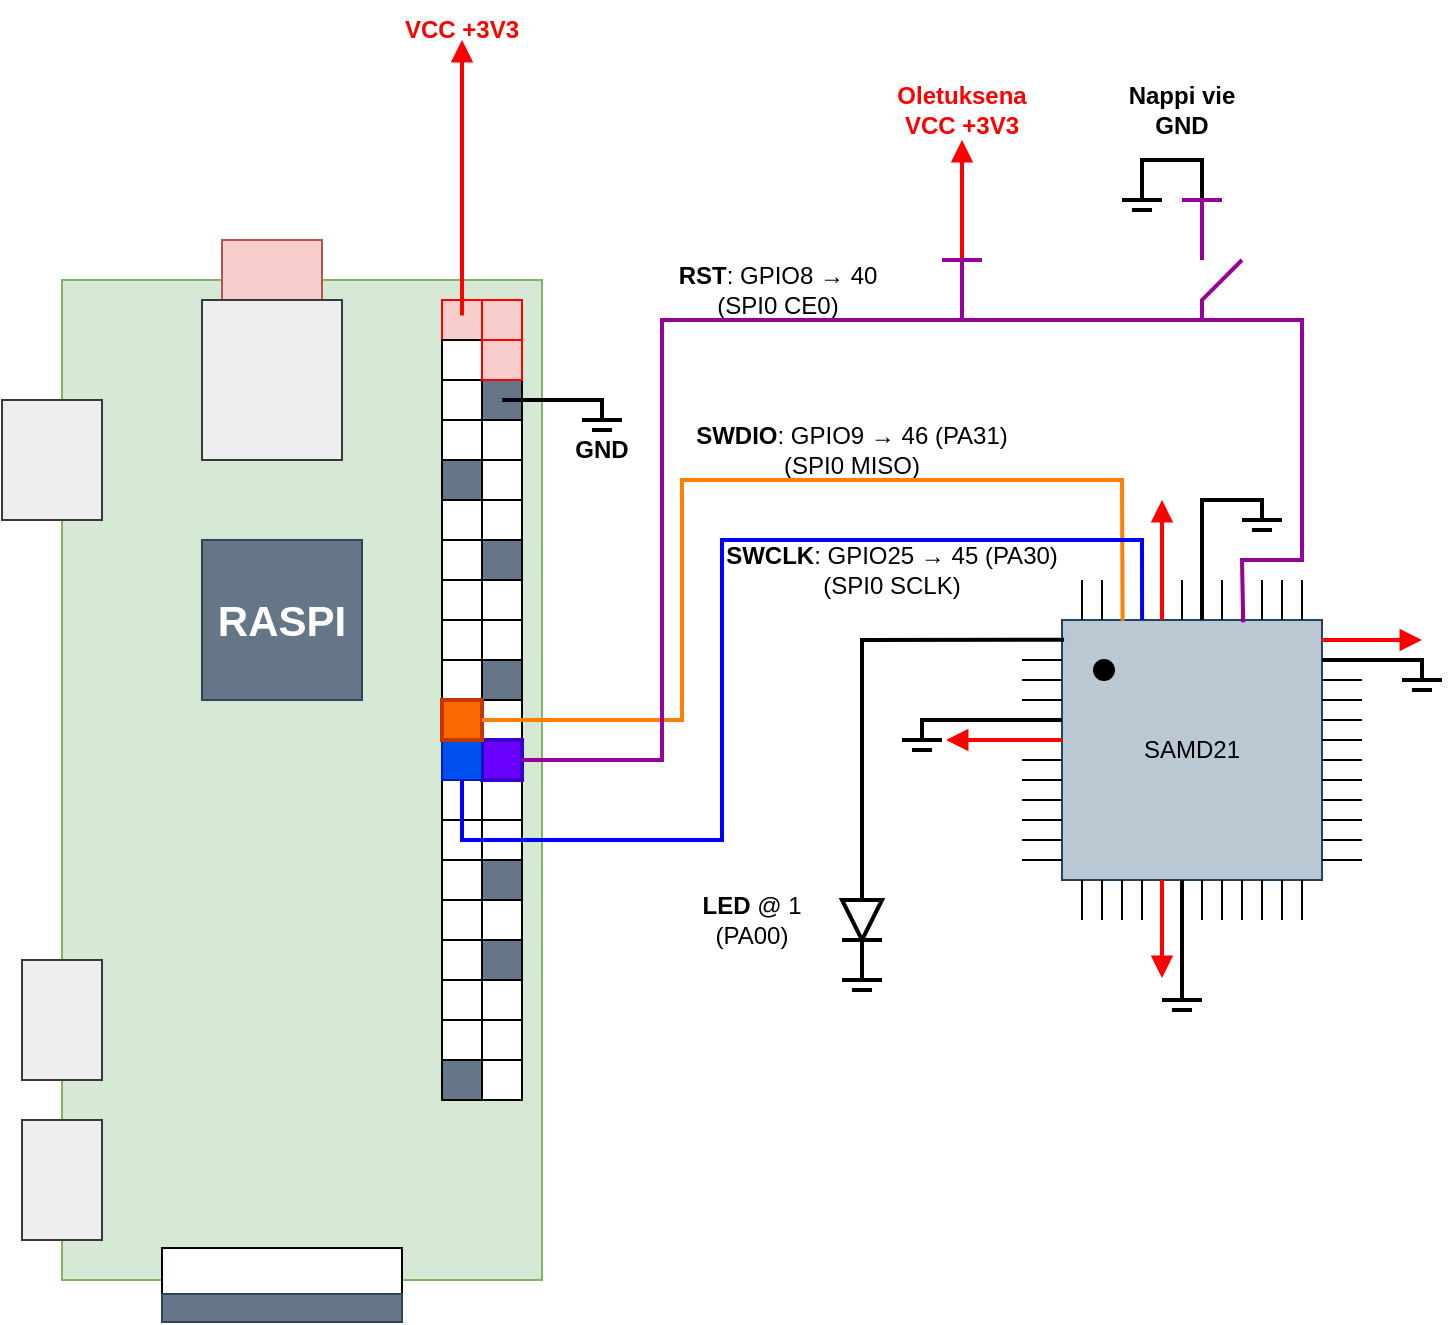 <mxfile version="21.8.0" type="device">
  <diagram name="Sivu-1" id="TcnBGbWNYMxR0NJbdDOh">
    <mxGraphModel dx="1430" dy="767" grid="1" gridSize="10" guides="1" tooltips="1" connect="1" arrows="1" fold="1" page="1" pageScale="1" pageWidth="827" pageHeight="1169" math="0" shadow="0">
      <root>
        <mxCell id="0" />
        <mxCell id="1" parent="0" />
        <mxCell id="fr3tZVCzsqGeOzrXejrY-5" value="" style="endArrow=none;html=1;rounded=0;strokeWidth=2;" parent="1" edge="1">
          <mxGeometry width="50" height="50" relative="1" as="geometry">
            <mxPoint x="630" y="150" as="sourcePoint" />
            <mxPoint x="660" y="150" as="targetPoint" />
            <Array as="points">
              <mxPoint x="630" y="130" />
              <mxPoint x="660" y="130" />
            </Array>
          </mxGeometry>
        </mxCell>
        <mxCell id="Yb7hkfb2FvTGq4S6wsNo-282" value="" style="group" parent="1" vertex="1" connectable="0">
          <mxGeometry x="60" y="170" width="270" height="541" as="geometry" />
        </mxCell>
        <mxCell id="Yb7hkfb2FvTGq4S6wsNo-270" value="" style="rounded=0;whiteSpace=wrap;html=1;fontStyle=1;fillColor=#d5e8d4;strokeColor=#82b366;" parent="Yb7hkfb2FvTGq4S6wsNo-282" vertex="1">
          <mxGeometry x="30" y="20" width="240" height="500" as="geometry" />
        </mxCell>
        <mxCell id="Yb7hkfb2FvTGq4S6wsNo-129" value="" style="whiteSpace=wrap;html=1;aspect=fixed;fillColor=#f8cecc;strokeColor=#FF0000;" parent="Yb7hkfb2FvTGq4S6wsNo-282" vertex="1">
          <mxGeometry x="220" y="30" width="20" height="20" as="geometry" />
        </mxCell>
        <mxCell id="Yb7hkfb2FvTGq4S6wsNo-130" value="" style="whiteSpace=wrap;html=1;aspect=fixed;" parent="Yb7hkfb2FvTGq4S6wsNo-282" vertex="1">
          <mxGeometry x="240" y="30" width="20" height="20" as="geometry" />
        </mxCell>
        <mxCell id="Yb7hkfb2FvTGq4S6wsNo-131" value="" style="whiteSpace=wrap;html=1;aspect=fixed;" parent="Yb7hkfb2FvTGq4S6wsNo-282" vertex="1">
          <mxGeometry x="220" y="50" width="20" height="20" as="geometry" />
        </mxCell>
        <mxCell id="Yb7hkfb2FvTGq4S6wsNo-132" value="" style="whiteSpace=wrap;html=1;aspect=fixed;" parent="Yb7hkfb2FvTGq4S6wsNo-282" vertex="1">
          <mxGeometry x="240" y="50" width="20" height="20" as="geometry" />
        </mxCell>
        <mxCell id="Yb7hkfb2FvTGq4S6wsNo-133" value="" style="whiteSpace=wrap;html=1;aspect=fixed;" parent="Yb7hkfb2FvTGq4S6wsNo-282" vertex="1">
          <mxGeometry x="220" y="70" width="20" height="20" as="geometry" />
        </mxCell>
        <mxCell id="Yb7hkfb2FvTGq4S6wsNo-134" value="" style="whiteSpace=wrap;html=1;aspect=fixed;fillColor=#647687;fontColor=#ffffff;strokeColor=#000000;" parent="Yb7hkfb2FvTGq4S6wsNo-282" vertex="1">
          <mxGeometry x="240" y="70" width="20" height="20" as="geometry" />
        </mxCell>
        <mxCell id="Yb7hkfb2FvTGq4S6wsNo-135" value="" style="whiteSpace=wrap;html=1;aspect=fixed;" parent="Yb7hkfb2FvTGq4S6wsNo-282" vertex="1">
          <mxGeometry x="220" y="90" width="20" height="20" as="geometry" />
        </mxCell>
        <mxCell id="Yb7hkfb2FvTGq4S6wsNo-136" value="" style="whiteSpace=wrap;html=1;aspect=fixed;" parent="Yb7hkfb2FvTGq4S6wsNo-282" vertex="1">
          <mxGeometry x="240" y="90" width="20" height="20" as="geometry" />
        </mxCell>
        <mxCell id="Yb7hkfb2FvTGq4S6wsNo-146" value="" style="whiteSpace=wrap;html=1;aspect=fixed;" parent="Yb7hkfb2FvTGq4S6wsNo-282" vertex="1">
          <mxGeometry x="220" y="110" width="20" height="20" as="geometry" />
        </mxCell>
        <mxCell id="Yb7hkfb2FvTGq4S6wsNo-147" value="" style="whiteSpace=wrap;html=1;aspect=fixed;" parent="Yb7hkfb2FvTGq4S6wsNo-282" vertex="1">
          <mxGeometry x="240" y="110" width="20" height="20" as="geometry" />
        </mxCell>
        <mxCell id="Yb7hkfb2FvTGq4S6wsNo-148" value="" style="whiteSpace=wrap;html=1;aspect=fixed;" parent="Yb7hkfb2FvTGq4S6wsNo-282" vertex="1">
          <mxGeometry x="220" y="130" width="20" height="20" as="geometry" />
        </mxCell>
        <mxCell id="Yb7hkfb2FvTGq4S6wsNo-150" value="" style="whiteSpace=wrap;html=1;aspect=fixed;" parent="Yb7hkfb2FvTGq4S6wsNo-282" vertex="1">
          <mxGeometry x="220" y="150" width="20" height="20" as="geometry" />
        </mxCell>
        <mxCell id="Yb7hkfb2FvTGq4S6wsNo-151" value="" style="whiteSpace=wrap;html=1;aspect=fixed;" parent="Yb7hkfb2FvTGq4S6wsNo-282" vertex="1">
          <mxGeometry x="240" y="150" width="20" height="20" as="geometry" />
        </mxCell>
        <mxCell id="Yb7hkfb2FvTGq4S6wsNo-152" value="" style="whiteSpace=wrap;html=1;aspect=fixed;" parent="Yb7hkfb2FvTGq4S6wsNo-282" vertex="1">
          <mxGeometry x="220" y="170" width="20" height="20" as="geometry" />
        </mxCell>
        <mxCell id="Yb7hkfb2FvTGq4S6wsNo-153" value="" style="whiteSpace=wrap;html=1;aspect=fixed;" parent="Yb7hkfb2FvTGq4S6wsNo-282" vertex="1">
          <mxGeometry x="240" y="170" width="20" height="20" as="geometry" />
        </mxCell>
        <mxCell id="Yb7hkfb2FvTGq4S6wsNo-238" value="" style="whiteSpace=wrap;html=1;aspect=fixed;" parent="Yb7hkfb2FvTGq4S6wsNo-282" vertex="1">
          <mxGeometry x="220" y="190" width="20" height="20" as="geometry" />
        </mxCell>
        <mxCell id="Yb7hkfb2FvTGq4S6wsNo-240" value="" style="whiteSpace=wrap;html=1;aspect=fixed;" parent="Yb7hkfb2FvTGq4S6wsNo-282" vertex="1">
          <mxGeometry x="220" y="210" width="20" height="20" as="geometry" />
        </mxCell>
        <mxCell id="Yb7hkfb2FvTGq4S6wsNo-241" value="" style="whiteSpace=wrap;html=1;aspect=fixed;" parent="Yb7hkfb2FvTGq4S6wsNo-282" vertex="1">
          <mxGeometry x="240" y="210" width="20" height="20" as="geometry" />
        </mxCell>
        <mxCell id="Yb7hkfb2FvTGq4S6wsNo-242" value="" style="whiteSpace=wrap;html=1;aspect=fixed;" parent="Yb7hkfb2FvTGq4S6wsNo-282" vertex="1">
          <mxGeometry x="220" y="230" width="20" height="20" as="geometry" />
        </mxCell>
        <mxCell id="Yb7hkfb2FvTGq4S6wsNo-244" value="" style="whiteSpace=wrap;html=1;aspect=fixed;" parent="Yb7hkfb2FvTGq4S6wsNo-282" vertex="1">
          <mxGeometry x="220" y="250" width="20" height="20" as="geometry" />
        </mxCell>
        <mxCell id="Yb7hkfb2FvTGq4S6wsNo-245" value="" style="whiteSpace=wrap;html=1;aspect=fixed;" parent="Yb7hkfb2FvTGq4S6wsNo-282" vertex="1">
          <mxGeometry x="240" y="250" width="20" height="20" as="geometry" />
        </mxCell>
        <mxCell id="Yb7hkfb2FvTGq4S6wsNo-246" value="" style="whiteSpace=wrap;html=1;aspect=fixed;" parent="Yb7hkfb2FvTGq4S6wsNo-282" vertex="1">
          <mxGeometry x="220" y="270" width="20" height="20" as="geometry" />
        </mxCell>
        <mxCell id="Yb7hkfb2FvTGq4S6wsNo-247" value="" style="whiteSpace=wrap;html=1;aspect=fixed;" parent="Yb7hkfb2FvTGq4S6wsNo-282" vertex="1">
          <mxGeometry x="240" y="270" width="20" height="20" as="geometry" />
        </mxCell>
        <mxCell id="Yb7hkfb2FvTGq4S6wsNo-248" value="" style="whiteSpace=wrap;html=1;aspect=fixed;" parent="Yb7hkfb2FvTGq4S6wsNo-282" vertex="1">
          <mxGeometry x="220" y="290" width="20" height="20" as="geometry" />
        </mxCell>
        <mxCell id="Yb7hkfb2FvTGq4S6wsNo-249" value="" style="whiteSpace=wrap;html=1;aspect=fixed;" parent="Yb7hkfb2FvTGq4S6wsNo-282" vertex="1">
          <mxGeometry x="240" y="290" width="20" height="20" as="geometry" />
        </mxCell>
        <mxCell id="Yb7hkfb2FvTGq4S6wsNo-250" value="" style="whiteSpace=wrap;html=1;aspect=fixed;" parent="Yb7hkfb2FvTGq4S6wsNo-282" vertex="1">
          <mxGeometry x="220" y="310" width="20" height="20" as="geometry" />
        </mxCell>
        <mxCell id="Yb7hkfb2FvTGq4S6wsNo-251" value="" style="whiteSpace=wrap;html=1;aspect=fixed;" parent="Yb7hkfb2FvTGq4S6wsNo-282" vertex="1">
          <mxGeometry x="240" y="310" width="20" height="20" as="geometry" />
        </mxCell>
        <mxCell id="Yb7hkfb2FvTGq4S6wsNo-252" value="" style="whiteSpace=wrap;html=1;aspect=fixed;" parent="Yb7hkfb2FvTGq4S6wsNo-282" vertex="1">
          <mxGeometry x="220" y="330" width="20" height="20" as="geometry" />
        </mxCell>
        <mxCell id="Yb7hkfb2FvTGq4S6wsNo-253" value="" style="whiteSpace=wrap;html=1;aspect=fixed;" parent="Yb7hkfb2FvTGq4S6wsNo-282" vertex="1">
          <mxGeometry x="240" y="330" width="20" height="20" as="geometry" />
        </mxCell>
        <mxCell id="Yb7hkfb2FvTGq4S6wsNo-254" value="" style="whiteSpace=wrap;html=1;aspect=fixed;" parent="Yb7hkfb2FvTGq4S6wsNo-282" vertex="1">
          <mxGeometry x="220" y="350" width="20" height="20" as="geometry" />
        </mxCell>
        <mxCell id="Yb7hkfb2FvTGq4S6wsNo-255" value="" style="whiteSpace=wrap;html=1;aspect=fixed;" parent="Yb7hkfb2FvTGq4S6wsNo-282" vertex="1">
          <mxGeometry x="240" y="350" width="20" height="20" as="geometry" />
        </mxCell>
        <mxCell id="Yb7hkfb2FvTGq4S6wsNo-256" value="" style="whiteSpace=wrap;html=1;aspect=fixed;" parent="Yb7hkfb2FvTGq4S6wsNo-282" vertex="1">
          <mxGeometry x="220" y="370" width="20" height="20" as="geometry" />
        </mxCell>
        <mxCell id="Yb7hkfb2FvTGq4S6wsNo-257" value="" style="whiteSpace=wrap;html=1;aspect=fixed;" parent="Yb7hkfb2FvTGq4S6wsNo-282" vertex="1">
          <mxGeometry x="240" y="370" width="20" height="20" as="geometry" />
        </mxCell>
        <mxCell id="Yb7hkfb2FvTGq4S6wsNo-258" value="" style="whiteSpace=wrap;html=1;aspect=fixed;" parent="Yb7hkfb2FvTGq4S6wsNo-282" vertex="1">
          <mxGeometry x="220" y="390" width="20" height="20" as="geometry" />
        </mxCell>
        <mxCell id="Yb7hkfb2FvTGq4S6wsNo-259" value="" style="whiteSpace=wrap;html=1;aspect=fixed;" parent="Yb7hkfb2FvTGq4S6wsNo-282" vertex="1">
          <mxGeometry x="240" y="390" width="20" height="20" as="geometry" />
        </mxCell>
        <mxCell id="Yb7hkfb2FvTGq4S6wsNo-260" value="" style="whiteSpace=wrap;html=1;aspect=fixed;" parent="Yb7hkfb2FvTGq4S6wsNo-282" vertex="1">
          <mxGeometry x="220" y="410" width="20" height="20" as="geometry" />
        </mxCell>
        <mxCell id="Yb7hkfb2FvTGq4S6wsNo-261" value="" style="whiteSpace=wrap;html=1;aspect=fixed;" parent="Yb7hkfb2FvTGq4S6wsNo-282" vertex="1">
          <mxGeometry x="240" y="410" width="20" height="20" as="geometry" />
        </mxCell>
        <mxCell id="Yb7hkfb2FvTGq4S6wsNo-271" value="" style="whiteSpace=wrap;html=1;aspect=fixed;fillColor=#647687;fontColor=#ffffff;strokeColor=#314354;" parent="Yb7hkfb2FvTGq4S6wsNo-282" vertex="1">
          <mxGeometry x="100" y="150" width="80" height="80" as="geometry" />
        </mxCell>
        <mxCell id="Yb7hkfb2FvTGq4S6wsNo-273" value="" style="rounded=0;whiteSpace=wrap;html=1;fillColor=#eeeeee;strokeColor=#36393d;" parent="Yb7hkfb2FvTGq4S6wsNo-282" vertex="1">
          <mxGeometry y="80" width="50" height="60" as="geometry" />
        </mxCell>
        <mxCell id="Yb7hkfb2FvTGq4S6wsNo-274" value="" style="rounded=0;whiteSpace=wrap;html=1;fillColor=#eeeeee;strokeColor=#36393d;" parent="Yb7hkfb2FvTGq4S6wsNo-282" vertex="1">
          <mxGeometry x="10" y="360" width="40" height="60" as="geometry" />
        </mxCell>
        <mxCell id="Yb7hkfb2FvTGq4S6wsNo-275" value="" style="rounded=0;whiteSpace=wrap;html=1;fillColor=#eeeeee;strokeColor=#36393d;" parent="Yb7hkfb2FvTGq4S6wsNo-282" vertex="1">
          <mxGeometry x="10" y="440" width="40" height="60" as="geometry" />
        </mxCell>
        <mxCell id="Yb7hkfb2FvTGq4S6wsNo-276" value="" style="rounded=0;whiteSpace=wrap;html=1;" parent="Yb7hkfb2FvTGq4S6wsNo-282" vertex="1">
          <mxGeometry x="80" y="504" width="120" height="30" as="geometry" />
        </mxCell>
        <mxCell id="Yb7hkfb2FvTGq4S6wsNo-278" value="" style="rounded=0;whiteSpace=wrap;html=1;fillColor=#647687;fontColor=#ffffff;strokeColor=#314354;" parent="Yb7hkfb2FvTGq4S6wsNo-282" vertex="1">
          <mxGeometry x="80" y="527" width="120" height="14" as="geometry" />
        </mxCell>
        <mxCell id="Yb7hkfb2FvTGq4S6wsNo-279" value="" style="rounded=0;whiteSpace=wrap;html=1;fillColor=#f8cecc;strokeColor=#b85450;" parent="Yb7hkfb2FvTGq4S6wsNo-282" vertex="1">
          <mxGeometry x="110" width="50" height="70" as="geometry" />
        </mxCell>
        <mxCell id="Yb7hkfb2FvTGq4S6wsNo-272" value="" style="rounded=0;whiteSpace=wrap;html=1;fillColor=#eeeeee;strokeColor=#36393d;" parent="Yb7hkfb2FvTGq4S6wsNo-282" vertex="1">
          <mxGeometry x="100" y="30" width="70" height="80" as="geometry" />
        </mxCell>
        <mxCell id="Yb7hkfb2FvTGq4S6wsNo-281" value="RASPI" style="text;html=1;strokeColor=none;fillColor=none;align=center;verticalAlign=middle;whiteSpace=wrap;rounded=0;fontStyle=1;fontColor=#FFFFFF;fontSize=21;" parent="Yb7hkfb2FvTGq4S6wsNo-282" vertex="1">
          <mxGeometry x="110" y="175" width="60" height="30" as="geometry" />
        </mxCell>
        <mxCell id="Yb7hkfb2FvTGq4S6wsNo-314" value="" style="endArrow=none;html=1;rounded=0;strokeWidth=2;" parent="Yb7hkfb2FvTGq4S6wsNo-282" edge="1">
          <mxGeometry width="50" height="50" relative="1" as="geometry">
            <mxPoint x="250" y="80" as="sourcePoint" />
            <mxPoint x="300" y="90" as="targetPoint" />
            <Array as="points">
              <mxPoint x="300" y="80" />
            </Array>
          </mxGeometry>
        </mxCell>
        <mxCell id="Yb7hkfb2FvTGq4S6wsNo-315" value="" style="endArrow=none;html=1;rounded=0;strokeWidth=2;" parent="Yb7hkfb2FvTGq4S6wsNo-282" edge="1">
          <mxGeometry width="50" height="50" relative="1" as="geometry">
            <mxPoint x="290" y="90" as="sourcePoint" />
            <mxPoint x="310" y="90" as="targetPoint" />
          </mxGeometry>
        </mxCell>
        <mxCell id="Yb7hkfb2FvTGq4S6wsNo-316" value="" style="endArrow=none;html=1;rounded=0;strokeWidth=2;" parent="Yb7hkfb2FvTGq4S6wsNo-282" edge="1">
          <mxGeometry width="50" height="50" relative="1" as="geometry">
            <mxPoint x="295" y="95" as="sourcePoint" />
            <mxPoint x="305" y="95" as="targetPoint" />
          </mxGeometry>
        </mxCell>
        <mxCell id="_s-p7FQ7Er1sqUtxS0cy-1" value="" style="whiteSpace=wrap;html=1;aspect=fixed;fillColor=#647687;fontColor=#ffffff;strokeColor=#000000;" vertex="1" parent="Yb7hkfb2FvTGq4S6wsNo-282">
          <mxGeometry x="220" y="110" width="20" height="20" as="geometry" />
        </mxCell>
        <mxCell id="_s-p7FQ7Er1sqUtxS0cy-3" value="" style="whiteSpace=wrap;html=1;aspect=fixed;fillColor=#647687;fontColor=#ffffff;strokeColor=#000000;" vertex="1" parent="Yb7hkfb2FvTGq4S6wsNo-282">
          <mxGeometry x="240" y="150" width="20" height="20" as="geometry" />
        </mxCell>
        <mxCell id="_s-p7FQ7Er1sqUtxS0cy-4" value="" style="whiteSpace=wrap;html=1;aspect=fixed;fillColor=#647687;fontColor=#ffffff;strokeColor=#000000;" vertex="1" parent="Yb7hkfb2FvTGq4S6wsNo-282">
          <mxGeometry x="240" y="210" width="20" height="20" as="geometry" />
        </mxCell>
        <mxCell id="_s-p7FQ7Er1sqUtxS0cy-5" value="" style="whiteSpace=wrap;html=1;aspect=fixed;fillColor=#647687;fontColor=#ffffff;strokeColor=#000000;" vertex="1" parent="Yb7hkfb2FvTGq4S6wsNo-282">
          <mxGeometry x="240" y="310" width="20" height="20" as="geometry" />
        </mxCell>
        <mxCell id="_s-p7FQ7Er1sqUtxS0cy-6" value="" style="whiteSpace=wrap;html=1;aspect=fixed;fillColor=#647687;fontColor=#ffffff;strokeColor=#000000;" vertex="1" parent="Yb7hkfb2FvTGq4S6wsNo-282">
          <mxGeometry x="240" y="350" width="20" height="20" as="geometry" />
        </mxCell>
        <mxCell id="_s-p7FQ7Er1sqUtxS0cy-7" value="" style="whiteSpace=wrap;html=1;aspect=fixed;fillColor=#647687;fontColor=#ffffff;strokeColor=#000000;" vertex="1" parent="Yb7hkfb2FvTGq4S6wsNo-282">
          <mxGeometry x="220" y="410" width="20" height="20" as="geometry" />
        </mxCell>
        <mxCell id="_s-p7FQ7Er1sqUtxS0cy-8" value="" style="whiteSpace=wrap;html=1;aspect=fixed;fillColor=#f8cecc;strokeColor=#FF0000;" vertex="1" parent="Yb7hkfb2FvTGq4S6wsNo-282">
          <mxGeometry x="240" y="30" width="20" height="20" as="geometry" />
        </mxCell>
        <mxCell id="_s-p7FQ7Er1sqUtxS0cy-10" value="" style="whiteSpace=wrap;html=1;aspect=fixed;fillColor=#f8cecc;strokeColor=#FF0000;" vertex="1" parent="Yb7hkfb2FvTGq4S6wsNo-282">
          <mxGeometry x="240" y="50" width="20" height="20" as="geometry" />
        </mxCell>
        <mxCell id="_s-p7FQ7Er1sqUtxS0cy-11" value="" style="whiteSpace=wrap;html=1;aspect=fixed;" vertex="1" parent="Yb7hkfb2FvTGq4S6wsNo-282">
          <mxGeometry x="240" y="230" width="20" height="20" as="geometry" />
        </mxCell>
        <mxCell id="_s-p7FQ7Er1sqUtxS0cy-12" value="" style="whiteSpace=wrap;html=1;aspect=fixed;" vertex="1" parent="Yb7hkfb2FvTGq4S6wsNo-282">
          <mxGeometry x="240" y="190" width="20" height="20" as="geometry" />
        </mxCell>
        <mxCell id="_s-p7FQ7Er1sqUtxS0cy-13" value="" style="whiteSpace=wrap;html=1;aspect=fixed;" vertex="1" parent="Yb7hkfb2FvTGq4S6wsNo-282">
          <mxGeometry x="240" y="130" width="20" height="20" as="geometry" />
        </mxCell>
        <mxCell id="Yb7hkfb2FvTGq4S6wsNo-149" value="" style="whiteSpace=wrap;html=1;aspect=fixed;fillColor=#6a00ff;strokeColor=#3700CC;strokeWidth=2;fontColor=#ffffff;" parent="Yb7hkfb2FvTGq4S6wsNo-282" vertex="1">
          <mxGeometry x="240" y="250" width="20" height="20" as="geometry" />
        </mxCell>
        <mxCell id="Yb7hkfb2FvTGq4S6wsNo-243" value="" style="whiteSpace=wrap;html=1;aspect=fixed;fillColor=#0050ef;strokeColor=#001DBC;fontColor=#ffffff;" parent="Yb7hkfb2FvTGq4S6wsNo-282" vertex="1">
          <mxGeometry x="220" y="250" width="20" height="20" as="geometry" />
        </mxCell>
        <mxCell id="Yb7hkfb2FvTGq4S6wsNo-239" value="" style="whiteSpace=wrap;html=1;aspect=fixed;fillColor=#fa6800;strokeColor=#C73500;strokeWidth=2;fontColor=#000000;" parent="Yb7hkfb2FvTGq4S6wsNo-282" vertex="1">
          <mxGeometry x="220" y="230" width="20" height="20" as="geometry" />
        </mxCell>
        <mxCell id="Yb7hkfb2FvTGq4S6wsNo-286" value="" style="endArrow=block;html=1;rounded=0;strokeWidth=2;strokeColor=#FF0000;endFill=1;" parent="1" edge="1">
          <mxGeometry width="50" height="50" relative="1" as="geometry">
            <mxPoint x="290" y="207.714" as="sourcePoint" />
            <mxPoint x="290" y="70" as="targetPoint" />
          </mxGeometry>
        </mxCell>
        <mxCell id="Yb7hkfb2FvTGq4S6wsNo-287" value="VCC +3V3" style="text;html=1;strokeColor=none;fillColor=none;align=center;verticalAlign=middle;whiteSpace=wrap;rounded=0;fontStyle=1;fontColor=#FF0000;" parent="1" vertex="1">
          <mxGeometry x="260" y="50" width="60" height="30" as="geometry" />
        </mxCell>
        <mxCell id="Yb7hkfb2FvTGq4S6wsNo-317" value="GND" style="text;html=1;strokeColor=none;fillColor=none;align=center;verticalAlign=middle;whiteSpace=wrap;rounded=0;fontStyle=1;fontColor=#000000;" parent="1" vertex="1">
          <mxGeometry x="330" y="260" width="60" height="30" as="geometry" />
        </mxCell>
        <mxCell id="Yb7hkfb2FvTGq4S6wsNo-320" value="&lt;div&gt;&lt;b&gt;RST&lt;/b&gt;: GPIO8 → 40&lt;/div&gt;&lt;div&gt;(SPI0 CE0)&lt;br&gt;&lt;/div&gt;" style="text;html=1;strokeColor=none;fillColor=none;align=center;verticalAlign=middle;whiteSpace=wrap;rounded=0;" parent="1" vertex="1">
          <mxGeometry x="390" y="180" width="116" height="30" as="geometry" />
        </mxCell>
        <mxCell id="Yb7hkfb2FvTGq4S6wsNo-322" value="&lt;b&gt;SWDIO&lt;/b&gt;: GPIO9 → 46 (PA31)&lt;br&gt;(SPI0 MISO)" style="text;html=1;strokeColor=none;fillColor=none;align=center;verticalAlign=middle;whiteSpace=wrap;rounded=0;" parent="1" vertex="1">
          <mxGeometry x="400" y="260" width="170" height="30" as="geometry" />
        </mxCell>
        <mxCell id="Yb7hkfb2FvTGq4S6wsNo-328" value="" style="endArrow=block;html=1;rounded=0;strokeWidth=2;strokeColor=#FF0000;endFill=1;" parent="1" edge="1">
          <mxGeometry width="50" height="50" relative="1" as="geometry">
            <mxPoint x="540" y="180" as="sourcePoint" />
            <mxPoint x="540" y="120" as="targetPoint" />
          </mxGeometry>
        </mxCell>
        <mxCell id="Yb7hkfb2FvTGq4S6wsNo-329" value="" style="endArrow=none;html=1;rounded=0;strokeWidth=2;strokeColor=#990099;" parent="1" edge="1">
          <mxGeometry width="50" height="50" relative="1" as="geometry">
            <mxPoint x="660" y="210" as="sourcePoint" />
            <mxPoint x="680" y="180" as="targetPoint" />
            <Array as="points">
              <mxPoint x="660" y="200" />
            </Array>
          </mxGeometry>
        </mxCell>
        <mxCell id="Yb7hkfb2FvTGq4S6wsNo-330" value="" style="endArrow=none;html=1;rounded=0;strokeWidth=2;strokeColor=#990099;" parent="1" edge="1">
          <mxGeometry width="50" height="50" relative="1" as="geometry">
            <mxPoint x="530" y="180" as="sourcePoint" />
            <mxPoint x="550" y="180" as="targetPoint" />
          </mxGeometry>
        </mxCell>
        <mxCell id="Yb7hkfb2FvTGq4S6wsNo-331" value="" style="endArrow=none;html=1;rounded=0;strokeWidth=2;strokeColor=#990099;" parent="1" edge="1">
          <mxGeometry width="50" height="50" relative="1" as="geometry">
            <mxPoint x="540" y="210" as="sourcePoint" />
            <mxPoint x="540" y="180" as="targetPoint" />
          </mxGeometry>
        </mxCell>
        <mxCell id="Yb7hkfb2FvTGq4S6wsNo-333" value="Nappi vie GND" style="text;html=1;strokeColor=none;fillColor=none;align=center;verticalAlign=middle;whiteSpace=wrap;rounded=0;fontStyle=1" parent="1" vertex="1">
          <mxGeometry x="620" y="90" width="60" height="30" as="geometry" />
        </mxCell>
        <mxCell id="Yb7hkfb2FvTGq4S6wsNo-335" value="" style="group" parent="1" vertex="1" connectable="0">
          <mxGeometry x="510" y="300" width="270" height="255" as="geometry" />
        </mxCell>
        <mxCell id="Yb7hkfb2FvTGq4S6wsNo-62" value="" style="group" parent="Yb7hkfb2FvTGq4S6wsNo-335" vertex="1" connectable="0">
          <mxGeometry x="60" y="40" width="170" height="170" as="geometry" />
        </mxCell>
        <mxCell id="Yb7hkfb2FvTGq4S6wsNo-1" value="SAMD21" style="whiteSpace=wrap;html=1;aspect=fixed;fillColor=#bac8d3;strokeColor=#23445d;" parent="Yb7hkfb2FvTGq4S6wsNo-62" vertex="1">
          <mxGeometry x="20" y="20" width="130" height="130" as="geometry" />
        </mxCell>
        <mxCell id="Yb7hkfb2FvTGq4S6wsNo-2" value="" style="endArrow=none;html=1;rounded=0;" parent="Yb7hkfb2FvTGq4S6wsNo-62" edge="1">
          <mxGeometry width="50" height="50" relative="1" as="geometry">
            <mxPoint y="40" as="sourcePoint" />
            <mxPoint x="20" y="40" as="targetPoint" />
          </mxGeometry>
        </mxCell>
        <mxCell id="Yb7hkfb2FvTGq4S6wsNo-3" value="" style="endArrow=none;html=1;rounded=0;" parent="Yb7hkfb2FvTGq4S6wsNo-62" edge="1">
          <mxGeometry width="50" height="50" relative="1" as="geometry">
            <mxPoint y="30" as="sourcePoint" />
            <mxPoint x="20" y="30" as="targetPoint" />
          </mxGeometry>
        </mxCell>
        <mxCell id="Yb7hkfb2FvTGq4S6wsNo-4" value="" style="endArrow=none;html=1;rounded=0;" parent="Yb7hkfb2FvTGq4S6wsNo-62" edge="1">
          <mxGeometry width="50" height="50" relative="1" as="geometry">
            <mxPoint y="50" as="sourcePoint" />
            <mxPoint x="20" y="50" as="targetPoint" />
          </mxGeometry>
        </mxCell>
        <mxCell id="Yb7hkfb2FvTGq4S6wsNo-5" value="" style="endArrow=none;html=1;rounded=0;" parent="Yb7hkfb2FvTGq4S6wsNo-62" edge="1">
          <mxGeometry width="50" height="50" relative="1" as="geometry">
            <mxPoint y="70" as="sourcePoint" />
            <mxPoint x="20" y="70" as="targetPoint" />
          </mxGeometry>
        </mxCell>
        <mxCell id="Yb7hkfb2FvTGq4S6wsNo-6" value="" style="endArrow=none;html=1;rounded=0;" parent="Yb7hkfb2FvTGq4S6wsNo-62" edge="1">
          <mxGeometry width="50" height="50" relative="1" as="geometry">
            <mxPoint y="60" as="sourcePoint" />
            <mxPoint x="20" y="60" as="targetPoint" />
          </mxGeometry>
        </mxCell>
        <mxCell id="Yb7hkfb2FvTGq4S6wsNo-7" value="" style="endArrow=none;html=1;rounded=0;" parent="Yb7hkfb2FvTGq4S6wsNo-62" edge="1">
          <mxGeometry width="50" height="50" relative="1" as="geometry">
            <mxPoint y="80" as="sourcePoint" />
            <mxPoint x="20" y="80" as="targetPoint" />
          </mxGeometry>
        </mxCell>
        <mxCell id="Yb7hkfb2FvTGq4S6wsNo-8" value="" style="endArrow=none;html=1;rounded=0;" parent="Yb7hkfb2FvTGq4S6wsNo-62" edge="1">
          <mxGeometry width="50" height="50" relative="1" as="geometry">
            <mxPoint y="100" as="sourcePoint" />
            <mxPoint x="20" y="100" as="targetPoint" />
          </mxGeometry>
        </mxCell>
        <mxCell id="Yb7hkfb2FvTGq4S6wsNo-9" value="" style="endArrow=none;html=1;rounded=0;" parent="Yb7hkfb2FvTGq4S6wsNo-62" edge="1">
          <mxGeometry width="50" height="50" relative="1" as="geometry">
            <mxPoint y="90" as="sourcePoint" />
            <mxPoint x="20" y="90" as="targetPoint" />
          </mxGeometry>
        </mxCell>
        <mxCell id="Yb7hkfb2FvTGq4S6wsNo-10" value="" style="endArrow=none;html=1;rounded=0;" parent="Yb7hkfb2FvTGq4S6wsNo-62" edge="1">
          <mxGeometry width="50" height="50" relative="1" as="geometry">
            <mxPoint y="110" as="sourcePoint" />
            <mxPoint x="20" y="110" as="targetPoint" />
          </mxGeometry>
        </mxCell>
        <mxCell id="Yb7hkfb2FvTGq4S6wsNo-11" value="" style="endArrow=none;html=1;rounded=0;" parent="Yb7hkfb2FvTGq4S6wsNo-62" edge="1">
          <mxGeometry width="50" height="50" relative="1" as="geometry">
            <mxPoint y="130" as="sourcePoint" />
            <mxPoint x="20" y="130" as="targetPoint" />
          </mxGeometry>
        </mxCell>
        <mxCell id="Yb7hkfb2FvTGq4S6wsNo-12" value="" style="endArrow=none;html=1;rounded=0;" parent="Yb7hkfb2FvTGq4S6wsNo-62" edge="1">
          <mxGeometry width="50" height="50" relative="1" as="geometry">
            <mxPoint y="120" as="sourcePoint" />
            <mxPoint x="20" y="120" as="targetPoint" />
          </mxGeometry>
        </mxCell>
        <mxCell id="Yb7hkfb2FvTGq4S6wsNo-13" value="" style="endArrow=none;html=1;rounded=0;" parent="Yb7hkfb2FvTGq4S6wsNo-62" edge="1">
          <mxGeometry width="50" height="50" relative="1" as="geometry">
            <mxPoint y="140" as="sourcePoint" />
            <mxPoint x="20" y="140" as="targetPoint" />
          </mxGeometry>
        </mxCell>
        <mxCell id="Yb7hkfb2FvTGq4S6wsNo-14" value="" style="endArrow=none;html=1;rounded=0;" parent="Yb7hkfb2FvTGq4S6wsNo-62" edge="1">
          <mxGeometry width="50" height="50" relative="1" as="geometry">
            <mxPoint x="150" y="40" as="sourcePoint" />
            <mxPoint x="170" y="40" as="targetPoint" />
          </mxGeometry>
        </mxCell>
        <mxCell id="Yb7hkfb2FvTGq4S6wsNo-15" value="" style="endArrow=none;html=1;rounded=0;" parent="Yb7hkfb2FvTGq4S6wsNo-62" edge="1">
          <mxGeometry width="50" height="50" relative="1" as="geometry">
            <mxPoint x="150" y="30" as="sourcePoint" />
            <mxPoint x="170" y="30" as="targetPoint" />
          </mxGeometry>
        </mxCell>
        <mxCell id="Yb7hkfb2FvTGq4S6wsNo-16" value="" style="endArrow=none;html=1;rounded=0;" parent="Yb7hkfb2FvTGq4S6wsNo-62" edge="1">
          <mxGeometry width="50" height="50" relative="1" as="geometry">
            <mxPoint x="150" y="50" as="sourcePoint" />
            <mxPoint x="170" y="50" as="targetPoint" />
          </mxGeometry>
        </mxCell>
        <mxCell id="Yb7hkfb2FvTGq4S6wsNo-17" value="" style="endArrow=none;html=1;rounded=0;" parent="Yb7hkfb2FvTGq4S6wsNo-62" edge="1">
          <mxGeometry width="50" height="50" relative="1" as="geometry">
            <mxPoint x="150" y="70" as="sourcePoint" />
            <mxPoint x="170" y="70" as="targetPoint" />
          </mxGeometry>
        </mxCell>
        <mxCell id="Yb7hkfb2FvTGq4S6wsNo-18" value="" style="endArrow=none;html=1;rounded=0;" parent="Yb7hkfb2FvTGq4S6wsNo-62" edge="1">
          <mxGeometry width="50" height="50" relative="1" as="geometry">
            <mxPoint x="150" y="60" as="sourcePoint" />
            <mxPoint x="170" y="60" as="targetPoint" />
          </mxGeometry>
        </mxCell>
        <mxCell id="Yb7hkfb2FvTGq4S6wsNo-19" value="" style="endArrow=none;html=1;rounded=0;" parent="Yb7hkfb2FvTGq4S6wsNo-62" edge="1">
          <mxGeometry width="50" height="50" relative="1" as="geometry">
            <mxPoint x="150" y="80" as="sourcePoint" />
            <mxPoint x="170" y="80" as="targetPoint" />
          </mxGeometry>
        </mxCell>
        <mxCell id="Yb7hkfb2FvTGq4S6wsNo-20" value="" style="endArrow=none;html=1;rounded=0;" parent="Yb7hkfb2FvTGq4S6wsNo-62" edge="1">
          <mxGeometry width="50" height="50" relative="1" as="geometry">
            <mxPoint x="150" y="100" as="sourcePoint" />
            <mxPoint x="170" y="100" as="targetPoint" />
          </mxGeometry>
        </mxCell>
        <mxCell id="Yb7hkfb2FvTGq4S6wsNo-21" value="" style="endArrow=none;html=1;rounded=0;" parent="Yb7hkfb2FvTGq4S6wsNo-62" edge="1">
          <mxGeometry width="50" height="50" relative="1" as="geometry">
            <mxPoint x="150" y="90" as="sourcePoint" />
            <mxPoint x="170" y="90" as="targetPoint" />
          </mxGeometry>
        </mxCell>
        <mxCell id="Yb7hkfb2FvTGq4S6wsNo-22" value="" style="endArrow=none;html=1;rounded=0;" parent="Yb7hkfb2FvTGq4S6wsNo-62" edge="1">
          <mxGeometry width="50" height="50" relative="1" as="geometry">
            <mxPoint x="150" y="110" as="sourcePoint" />
            <mxPoint x="170" y="110" as="targetPoint" />
          </mxGeometry>
        </mxCell>
        <mxCell id="Yb7hkfb2FvTGq4S6wsNo-23" value="" style="endArrow=none;html=1;rounded=0;" parent="Yb7hkfb2FvTGq4S6wsNo-62" edge="1">
          <mxGeometry width="50" height="50" relative="1" as="geometry">
            <mxPoint x="150" y="130" as="sourcePoint" />
            <mxPoint x="170" y="130" as="targetPoint" />
          </mxGeometry>
        </mxCell>
        <mxCell id="Yb7hkfb2FvTGq4S6wsNo-24" value="" style="endArrow=none;html=1;rounded=0;" parent="Yb7hkfb2FvTGq4S6wsNo-62" edge="1">
          <mxGeometry width="50" height="50" relative="1" as="geometry">
            <mxPoint x="150" y="120" as="sourcePoint" />
            <mxPoint x="170" y="120" as="targetPoint" />
          </mxGeometry>
        </mxCell>
        <mxCell id="Yb7hkfb2FvTGq4S6wsNo-25" value="" style="endArrow=none;html=1;rounded=0;" parent="Yb7hkfb2FvTGq4S6wsNo-62" edge="1">
          <mxGeometry width="50" height="50" relative="1" as="geometry">
            <mxPoint x="150" y="140" as="sourcePoint" />
            <mxPoint x="170" y="140" as="targetPoint" />
          </mxGeometry>
        </mxCell>
        <mxCell id="Yb7hkfb2FvTGq4S6wsNo-38" value="" style="endArrow=none;html=1;rounded=0;" parent="Yb7hkfb2FvTGq4S6wsNo-62" edge="1">
          <mxGeometry width="50" height="50" relative="1" as="geometry">
            <mxPoint x="30" as="sourcePoint" />
            <mxPoint x="30" y="20" as="targetPoint" />
          </mxGeometry>
        </mxCell>
        <mxCell id="Yb7hkfb2FvTGq4S6wsNo-39" value="" style="endArrow=none;html=1;rounded=0;" parent="Yb7hkfb2FvTGq4S6wsNo-62" edge="1">
          <mxGeometry width="50" height="50" relative="1" as="geometry">
            <mxPoint x="40" as="sourcePoint" />
            <mxPoint x="40" y="20" as="targetPoint" />
          </mxGeometry>
        </mxCell>
        <mxCell id="Yb7hkfb2FvTGq4S6wsNo-40" value="" style="endArrow=none;html=1;rounded=0;" parent="Yb7hkfb2FvTGq4S6wsNo-62" edge="1">
          <mxGeometry width="50" height="50" relative="1" as="geometry">
            <mxPoint x="50" as="sourcePoint" />
            <mxPoint x="50" y="20" as="targetPoint" />
          </mxGeometry>
        </mxCell>
        <mxCell id="Yb7hkfb2FvTGq4S6wsNo-41" value="" style="endArrow=none;html=1;rounded=0;" parent="Yb7hkfb2FvTGq4S6wsNo-62" edge="1">
          <mxGeometry width="50" height="50" relative="1" as="geometry">
            <mxPoint x="60" as="sourcePoint" />
            <mxPoint x="60" y="20" as="targetPoint" />
          </mxGeometry>
        </mxCell>
        <mxCell id="Yb7hkfb2FvTGq4S6wsNo-42" value="" style="endArrow=none;html=1;rounded=0;" parent="Yb7hkfb2FvTGq4S6wsNo-62" edge="1">
          <mxGeometry width="50" height="50" relative="1" as="geometry">
            <mxPoint x="70" as="sourcePoint" />
            <mxPoint x="70" y="20" as="targetPoint" />
          </mxGeometry>
        </mxCell>
        <mxCell id="Yb7hkfb2FvTGq4S6wsNo-43" value="" style="endArrow=none;html=1;rounded=0;" parent="Yb7hkfb2FvTGq4S6wsNo-62" edge="1">
          <mxGeometry width="50" height="50" relative="1" as="geometry">
            <mxPoint x="80" as="sourcePoint" />
            <mxPoint x="80" y="20" as="targetPoint" />
          </mxGeometry>
        </mxCell>
        <mxCell id="Yb7hkfb2FvTGq4S6wsNo-44" value="" style="endArrow=none;html=1;rounded=0;" parent="Yb7hkfb2FvTGq4S6wsNo-62" edge="1">
          <mxGeometry width="50" height="50" relative="1" as="geometry">
            <mxPoint x="90" as="sourcePoint" />
            <mxPoint x="90" y="20" as="targetPoint" />
          </mxGeometry>
        </mxCell>
        <mxCell id="Yb7hkfb2FvTGq4S6wsNo-45" value="" style="endArrow=none;html=1;rounded=0;" parent="Yb7hkfb2FvTGq4S6wsNo-62" edge="1">
          <mxGeometry width="50" height="50" relative="1" as="geometry">
            <mxPoint x="100" as="sourcePoint" />
            <mxPoint x="100" y="20" as="targetPoint" />
          </mxGeometry>
        </mxCell>
        <mxCell id="Yb7hkfb2FvTGq4S6wsNo-46" value="" style="endArrow=none;html=1;rounded=0;" parent="Yb7hkfb2FvTGq4S6wsNo-62" edge="1">
          <mxGeometry width="50" height="50" relative="1" as="geometry">
            <mxPoint x="110" as="sourcePoint" />
            <mxPoint x="110" y="20" as="targetPoint" />
          </mxGeometry>
        </mxCell>
        <mxCell id="Yb7hkfb2FvTGq4S6wsNo-47" value="" style="endArrow=none;html=1;rounded=0;" parent="Yb7hkfb2FvTGq4S6wsNo-62" edge="1">
          <mxGeometry width="50" height="50" relative="1" as="geometry">
            <mxPoint x="120" as="sourcePoint" />
            <mxPoint x="120" y="20" as="targetPoint" />
          </mxGeometry>
        </mxCell>
        <mxCell id="Yb7hkfb2FvTGq4S6wsNo-48" value="" style="endArrow=none;html=1;rounded=0;" parent="Yb7hkfb2FvTGq4S6wsNo-62" edge="1">
          <mxGeometry width="50" height="50" relative="1" as="geometry">
            <mxPoint x="130" as="sourcePoint" />
            <mxPoint x="130" y="20" as="targetPoint" />
          </mxGeometry>
        </mxCell>
        <mxCell id="Yb7hkfb2FvTGq4S6wsNo-49" value="" style="endArrow=none;html=1;rounded=0;" parent="Yb7hkfb2FvTGq4S6wsNo-62" edge="1">
          <mxGeometry width="50" height="50" relative="1" as="geometry">
            <mxPoint x="140" as="sourcePoint" />
            <mxPoint x="140" y="20" as="targetPoint" />
          </mxGeometry>
        </mxCell>
        <mxCell id="Yb7hkfb2FvTGq4S6wsNo-50" value="" style="endArrow=none;html=1;rounded=0;" parent="Yb7hkfb2FvTGq4S6wsNo-62" edge="1">
          <mxGeometry width="50" height="50" relative="1" as="geometry">
            <mxPoint x="30" y="150" as="sourcePoint" />
            <mxPoint x="30" y="170" as="targetPoint" />
          </mxGeometry>
        </mxCell>
        <mxCell id="Yb7hkfb2FvTGq4S6wsNo-51" value="" style="endArrow=none;html=1;rounded=0;" parent="Yb7hkfb2FvTGq4S6wsNo-62" edge="1">
          <mxGeometry width="50" height="50" relative="1" as="geometry">
            <mxPoint x="40" y="150" as="sourcePoint" />
            <mxPoint x="40" y="170" as="targetPoint" />
          </mxGeometry>
        </mxCell>
        <mxCell id="Yb7hkfb2FvTGq4S6wsNo-52" value="" style="endArrow=none;html=1;rounded=0;" parent="Yb7hkfb2FvTGq4S6wsNo-62" edge="1">
          <mxGeometry width="50" height="50" relative="1" as="geometry">
            <mxPoint x="50" y="150" as="sourcePoint" />
            <mxPoint x="50" y="170" as="targetPoint" />
          </mxGeometry>
        </mxCell>
        <mxCell id="Yb7hkfb2FvTGq4S6wsNo-53" value="" style="endArrow=none;html=1;rounded=0;" parent="Yb7hkfb2FvTGq4S6wsNo-62" edge="1">
          <mxGeometry width="50" height="50" relative="1" as="geometry">
            <mxPoint x="60" y="150" as="sourcePoint" />
            <mxPoint x="60" y="170" as="targetPoint" />
          </mxGeometry>
        </mxCell>
        <mxCell id="Yb7hkfb2FvTGq4S6wsNo-54" value="" style="endArrow=none;html=1;rounded=0;" parent="Yb7hkfb2FvTGq4S6wsNo-62" edge="1">
          <mxGeometry width="50" height="50" relative="1" as="geometry">
            <mxPoint x="70" y="150" as="sourcePoint" />
            <mxPoint x="70" y="170" as="targetPoint" />
          </mxGeometry>
        </mxCell>
        <mxCell id="Yb7hkfb2FvTGq4S6wsNo-55" value="" style="endArrow=none;html=1;rounded=0;" parent="Yb7hkfb2FvTGq4S6wsNo-62" edge="1">
          <mxGeometry width="50" height="50" relative="1" as="geometry">
            <mxPoint x="80" y="150" as="sourcePoint" />
            <mxPoint x="80" y="170" as="targetPoint" />
          </mxGeometry>
        </mxCell>
        <mxCell id="Yb7hkfb2FvTGq4S6wsNo-56" value="" style="endArrow=none;html=1;rounded=0;" parent="Yb7hkfb2FvTGq4S6wsNo-62" edge="1">
          <mxGeometry width="50" height="50" relative="1" as="geometry">
            <mxPoint x="90" y="150" as="sourcePoint" />
            <mxPoint x="90" y="170" as="targetPoint" />
          </mxGeometry>
        </mxCell>
        <mxCell id="Yb7hkfb2FvTGq4S6wsNo-57" value="" style="endArrow=none;html=1;rounded=0;" parent="Yb7hkfb2FvTGq4S6wsNo-62" edge="1">
          <mxGeometry width="50" height="50" relative="1" as="geometry">
            <mxPoint x="100" y="150" as="sourcePoint" />
            <mxPoint x="100" y="170" as="targetPoint" />
          </mxGeometry>
        </mxCell>
        <mxCell id="Yb7hkfb2FvTGq4S6wsNo-58" value="" style="endArrow=none;html=1;rounded=0;" parent="Yb7hkfb2FvTGq4S6wsNo-62" edge="1">
          <mxGeometry width="50" height="50" relative="1" as="geometry">
            <mxPoint x="110" y="150" as="sourcePoint" />
            <mxPoint x="110" y="170" as="targetPoint" />
          </mxGeometry>
        </mxCell>
        <mxCell id="Yb7hkfb2FvTGq4S6wsNo-59" value="" style="endArrow=none;html=1;rounded=0;" parent="Yb7hkfb2FvTGq4S6wsNo-62" edge="1">
          <mxGeometry width="50" height="50" relative="1" as="geometry">
            <mxPoint x="120" y="150" as="sourcePoint" />
            <mxPoint x="120" y="170" as="targetPoint" />
          </mxGeometry>
        </mxCell>
        <mxCell id="Yb7hkfb2FvTGq4S6wsNo-60" value="" style="endArrow=none;html=1;rounded=0;" parent="Yb7hkfb2FvTGq4S6wsNo-62" edge="1">
          <mxGeometry width="50" height="50" relative="1" as="geometry">
            <mxPoint x="130" y="150" as="sourcePoint" />
            <mxPoint x="130" y="170" as="targetPoint" />
          </mxGeometry>
        </mxCell>
        <mxCell id="Yb7hkfb2FvTGq4S6wsNo-61" value="" style="endArrow=none;html=1;rounded=0;" parent="Yb7hkfb2FvTGq4S6wsNo-62" edge="1">
          <mxGeometry width="50" height="50" relative="1" as="geometry">
            <mxPoint x="140" y="150" as="sourcePoint" />
            <mxPoint x="140" y="170" as="targetPoint" />
          </mxGeometry>
        </mxCell>
        <mxCell id="Yb7hkfb2FvTGq4S6wsNo-64" value="" style="ellipse;whiteSpace=wrap;html=1;aspect=fixed;fillColor=#000000;" parent="Yb7hkfb2FvTGq4S6wsNo-62" vertex="1">
          <mxGeometry x="36" y="40" width="10" height="10" as="geometry" />
        </mxCell>
        <mxCell id="Yb7hkfb2FvTGq4S6wsNo-305" value="" style="endArrow=none;html=1;rounded=0;endSize=7;strokeWidth=2;" parent="Yb7hkfb2FvTGq4S6wsNo-62" edge="1">
          <mxGeometry width="50" height="50" relative="1" as="geometry">
            <mxPoint x="80" y="210" as="sourcePoint" />
            <mxPoint x="80" y="150" as="targetPoint" />
          </mxGeometry>
        </mxCell>
        <mxCell id="Yb7hkfb2FvTGq4S6wsNo-308" value="" style="endArrow=none;html=1;rounded=0;strokeWidth=2;" parent="Yb7hkfb2FvTGq4S6wsNo-62" edge="1">
          <mxGeometry width="50" height="50" relative="1" as="geometry">
            <mxPoint x="-50" y="80" as="sourcePoint" />
            <mxPoint x="20" y="70" as="targetPoint" />
            <Array as="points">
              <mxPoint x="-50" y="70" />
            </Array>
          </mxGeometry>
        </mxCell>
        <mxCell id="Yb7hkfb2FvTGq4S6wsNo-311" value="" style="endArrow=none;html=1;rounded=0;strokeWidth=2;" parent="Yb7hkfb2FvTGq4S6wsNo-62" edge="1">
          <mxGeometry width="50" height="50" relative="1" as="geometry">
            <mxPoint x="90" y="20" as="sourcePoint" />
            <mxPoint x="120" y="-30" as="targetPoint" />
            <Array as="points">
              <mxPoint x="90" y="-40" />
              <mxPoint x="120" y="-40" />
            </Array>
          </mxGeometry>
        </mxCell>
        <mxCell id="Yb7hkfb2FvTGq4S6wsNo-280" value="" style="endArrow=block;html=1;rounded=0;strokeWidth=2;strokeColor=#FF0000;endFill=1;" parent="Yb7hkfb2FvTGq4S6wsNo-335" edge="1">
          <mxGeometry width="50" height="50" relative="1" as="geometry">
            <mxPoint x="130" y="60" as="sourcePoint" />
            <mxPoint x="130" as="targetPoint" />
          </mxGeometry>
        </mxCell>
        <mxCell id="Yb7hkfb2FvTGq4S6wsNo-291" value="" style="endArrow=block;html=1;rounded=0;strokeWidth=2;strokeColor=#FF0000;endFill=1;" parent="Yb7hkfb2FvTGq4S6wsNo-335" edge="1">
          <mxGeometry width="50" height="50" relative="1" as="geometry">
            <mxPoint x="210" y="70" as="sourcePoint" />
            <mxPoint x="260" y="70" as="targetPoint" />
            <Array as="points">
              <mxPoint x="240" y="70" />
            </Array>
          </mxGeometry>
        </mxCell>
        <mxCell id="Yb7hkfb2FvTGq4S6wsNo-293" value="" style="endArrow=block;html=1;rounded=0;strokeWidth=2;strokeColor=#FF0000;endFill=1;" parent="Yb7hkfb2FvTGq4S6wsNo-335" edge="1">
          <mxGeometry width="50" height="50" relative="1" as="geometry">
            <mxPoint x="130" y="190" as="sourcePoint" />
            <mxPoint x="130" y="239" as="targetPoint" />
          </mxGeometry>
        </mxCell>
        <mxCell id="Yb7hkfb2FvTGq4S6wsNo-301" value="" style="endArrow=none;html=1;rounded=0;strokeWidth=2;" parent="Yb7hkfb2FvTGq4S6wsNo-335" edge="1">
          <mxGeometry width="50" height="50" relative="1" as="geometry">
            <mxPoint x="210" y="80" as="sourcePoint" />
            <mxPoint x="260" y="90" as="targetPoint" />
            <Array as="points">
              <mxPoint x="260" y="80" />
            </Array>
          </mxGeometry>
        </mxCell>
        <mxCell id="Yb7hkfb2FvTGq4S6wsNo-302" value="" style="endArrow=none;html=1;rounded=0;strokeWidth=2;" parent="Yb7hkfb2FvTGq4S6wsNo-335" edge="1">
          <mxGeometry width="50" height="50" relative="1" as="geometry">
            <mxPoint x="250" y="90" as="sourcePoint" />
            <mxPoint x="270" y="90" as="targetPoint" />
          </mxGeometry>
        </mxCell>
        <mxCell id="Yb7hkfb2FvTGq4S6wsNo-303" value="" style="endArrow=none;html=1;rounded=0;strokeWidth=2;" parent="Yb7hkfb2FvTGq4S6wsNo-335" edge="1">
          <mxGeometry width="50" height="50" relative="1" as="geometry">
            <mxPoint x="255" y="95" as="sourcePoint" />
            <mxPoint x="265" y="95" as="targetPoint" />
          </mxGeometry>
        </mxCell>
        <mxCell id="Yb7hkfb2FvTGq4S6wsNo-306" value="" style="endArrow=none;html=1;rounded=0;strokeWidth=2;" parent="Yb7hkfb2FvTGq4S6wsNo-335" edge="1">
          <mxGeometry width="50" height="50" relative="1" as="geometry">
            <mxPoint x="130" y="250" as="sourcePoint" />
            <mxPoint x="150" y="250" as="targetPoint" />
          </mxGeometry>
        </mxCell>
        <mxCell id="Yb7hkfb2FvTGq4S6wsNo-307" value="" style="endArrow=none;html=1;rounded=0;strokeWidth=2;" parent="Yb7hkfb2FvTGq4S6wsNo-335" edge="1">
          <mxGeometry width="50" height="50" relative="1" as="geometry">
            <mxPoint x="135" y="255" as="sourcePoint" />
            <mxPoint x="145" y="255" as="targetPoint" />
          </mxGeometry>
        </mxCell>
        <mxCell id="Yb7hkfb2FvTGq4S6wsNo-294" value="" style="endArrow=block;html=1;rounded=0;strokeWidth=2;strokeColor=#FF0000;endFill=1;" parent="Yb7hkfb2FvTGq4S6wsNo-335" edge="1">
          <mxGeometry width="50" height="50" relative="1" as="geometry">
            <mxPoint x="80" y="120" as="sourcePoint" />
            <mxPoint x="22" y="120" as="targetPoint" />
          </mxGeometry>
        </mxCell>
        <mxCell id="Yb7hkfb2FvTGq4S6wsNo-309" value="" style="endArrow=none;html=1;rounded=0;strokeWidth=2;" parent="Yb7hkfb2FvTGq4S6wsNo-335" edge="1">
          <mxGeometry width="50" height="50" relative="1" as="geometry">
            <mxPoint y="120" as="sourcePoint" />
            <mxPoint x="20" y="120" as="targetPoint" />
          </mxGeometry>
        </mxCell>
        <mxCell id="Yb7hkfb2FvTGq4S6wsNo-310" value="" style="endArrow=none;html=1;rounded=0;strokeWidth=2;" parent="Yb7hkfb2FvTGq4S6wsNo-335" edge="1">
          <mxGeometry width="50" height="50" relative="1" as="geometry">
            <mxPoint x="5" y="125" as="sourcePoint" />
            <mxPoint x="15" y="125" as="targetPoint" />
          </mxGeometry>
        </mxCell>
        <mxCell id="Yb7hkfb2FvTGq4S6wsNo-312" value="" style="endArrow=none;html=1;rounded=0;strokeWidth=2;" parent="Yb7hkfb2FvTGq4S6wsNo-335" edge="1">
          <mxGeometry width="50" height="50" relative="1" as="geometry">
            <mxPoint x="170" y="10" as="sourcePoint" />
            <mxPoint x="190" y="10" as="targetPoint" />
          </mxGeometry>
        </mxCell>
        <mxCell id="Yb7hkfb2FvTGq4S6wsNo-313" value="" style="endArrow=none;html=1;rounded=0;strokeWidth=2;" parent="Yb7hkfb2FvTGq4S6wsNo-335" edge="1">
          <mxGeometry width="50" height="50" relative="1" as="geometry">
            <mxPoint x="175" y="15" as="sourcePoint" />
            <mxPoint x="185" y="15" as="targetPoint" />
          </mxGeometry>
        </mxCell>
        <mxCell id="Yb7hkfb2FvTGq4S6wsNo-324" value="&lt;b&gt;SWCLK&lt;/b&gt;: GPIO25 → 45 (PA30)&lt;br&gt;(SPI0 SCLK)" style="text;html=1;strokeColor=none;fillColor=none;align=center;verticalAlign=middle;whiteSpace=wrap;rounded=0;" parent="Yb7hkfb2FvTGq4S6wsNo-335" vertex="1">
          <mxGeometry x="-90" y="20" width="170" height="30" as="geometry" />
        </mxCell>
        <mxCell id="Yb7hkfb2FvTGq4S6wsNo-321" value="" style="endArrow=none;html=1;rounded=0;strokeWidth=2;strokeColor=#FF8000;entryX=0.233;entryY=0.003;entryDx=0;entryDy=0;entryPerimeter=0;exitX=0;exitY=0.5;exitDx=0;exitDy=0;" parent="1" target="Yb7hkfb2FvTGq4S6wsNo-1" edge="1" source="_s-p7FQ7Er1sqUtxS0cy-11">
          <mxGeometry width="50" height="50" relative="1" as="geometry">
            <mxPoint x="350" y="370" as="sourcePoint" />
            <mxPoint x="620" y="330" as="targetPoint" />
            <Array as="points">
              <mxPoint x="400" y="410" />
              <mxPoint x="400" y="310" />
              <mxPoint x="400" y="290" />
              <mxPoint x="620" y="290" />
            </Array>
          </mxGeometry>
        </mxCell>
        <mxCell id="Yb7hkfb2FvTGq4S6wsNo-323" value="" style="endArrow=none;html=1;rounded=0;strokeWidth=2;strokeColor=#0000FF;entryX=0.308;entryY=0;entryDx=0;entryDy=0;entryPerimeter=0;exitX=0.5;exitY=1;exitDx=0;exitDy=0;" parent="1" target="Yb7hkfb2FvTGq4S6wsNo-1" edge="1" source="Yb7hkfb2FvTGq4S6wsNo-243">
          <mxGeometry width="50" height="50" relative="1" as="geometry">
            <mxPoint x="370" y="410" as="sourcePoint" />
            <mxPoint x="630" y="340" as="targetPoint" />
            <Array as="points">
              <mxPoint x="290" y="470" />
              <mxPoint x="420" y="470" />
              <mxPoint x="420" y="320" />
              <mxPoint x="630" y="320" />
            </Array>
          </mxGeometry>
        </mxCell>
        <mxCell id="Yb7hkfb2FvTGq4S6wsNo-319" value="" style="endArrow=none;html=1;rounded=0;strokeWidth=2;strokeColor=#990099;entryX=0.697;entryY=0.009;entryDx=0;entryDy=0;entryPerimeter=0;exitX=1;exitY=0.5;exitDx=0;exitDy=0;" parent="1" target="Yb7hkfb2FvTGq4S6wsNo-1" edge="1" source="Yb7hkfb2FvTGq4S6wsNo-149">
          <mxGeometry width="50" height="50" relative="1" as="geometry">
            <mxPoint x="350" y="310" as="sourcePoint" />
            <mxPoint x="680" y="340" as="targetPoint" />
            <Array as="points">
              <mxPoint x="390" y="430" />
              <mxPoint x="390" y="210" />
              <mxPoint x="530" y="210" />
              <mxPoint x="710" y="210" />
              <mxPoint x="710" y="330" />
              <mxPoint x="680" y="330" />
            </Array>
          </mxGeometry>
        </mxCell>
        <mxCell id="Yb7hkfb2FvTGq4S6wsNo-336" value="" style="endArrow=none;html=1;rounded=0;strokeWidth=2;" parent="1" edge="1">
          <mxGeometry width="50" height="50" relative="1" as="geometry">
            <mxPoint x="480" y="520" as="sourcePoint" />
            <mxPoint x="500" y="520" as="targetPoint" />
          </mxGeometry>
        </mxCell>
        <mxCell id="Yb7hkfb2FvTGq4S6wsNo-337" value="" style="triangle;whiteSpace=wrap;html=1;rotation=90;strokeWidth=2;" parent="1" vertex="1">
          <mxGeometry x="480" y="500" width="20" height="20" as="geometry" />
        </mxCell>
        <mxCell id="Yb7hkfb2FvTGq4S6wsNo-338" value="" style="endArrow=none;html=1;rounded=0;strokeWidth=2;" parent="1" edge="1">
          <mxGeometry width="50" height="50" relative="1" as="geometry">
            <mxPoint x="480" y="540" as="sourcePoint" />
            <mxPoint x="500" y="540" as="targetPoint" />
          </mxGeometry>
        </mxCell>
        <mxCell id="Yb7hkfb2FvTGq4S6wsNo-339" value="" style="endArrow=none;html=1;rounded=0;strokeWidth=2;" parent="1" edge="1">
          <mxGeometry width="50" height="50" relative="1" as="geometry">
            <mxPoint x="485" y="545" as="sourcePoint" />
            <mxPoint x="495" y="545" as="targetPoint" />
          </mxGeometry>
        </mxCell>
        <mxCell id="Yb7hkfb2FvTGq4S6wsNo-340" value="" style="endArrow=none;html=1;rounded=0;strokeWidth=2;" parent="1" edge="1">
          <mxGeometry width="50" height="50" relative="1" as="geometry">
            <mxPoint x="490" y="540" as="sourcePoint" />
            <mxPoint x="490" y="520" as="targetPoint" />
          </mxGeometry>
        </mxCell>
        <mxCell id="Yb7hkfb2FvTGq4S6wsNo-341" value="" style="endArrow=none;html=1;rounded=0;strokeWidth=2;entryX=0.008;entryY=0.076;entryDx=0;entryDy=0;entryPerimeter=0;exitX=0;exitY=0.5;exitDx=0;exitDy=0;" parent="1" source="Yb7hkfb2FvTGq4S6wsNo-337" target="Yb7hkfb2FvTGq4S6wsNo-1" edge="1">
          <mxGeometry width="50" height="50" relative="1" as="geometry">
            <mxPoint x="490" y="370" as="sourcePoint" />
            <mxPoint x="570" y="370" as="targetPoint" />
            <Array as="points">
              <mxPoint x="490" y="370" />
            </Array>
          </mxGeometry>
        </mxCell>
        <mxCell id="fr3tZVCzsqGeOzrXejrY-1" value="" style="endArrow=none;html=1;rounded=0;strokeWidth=2;strokeColor=#990099;" parent="1" edge="1">
          <mxGeometry width="50" height="50" relative="1" as="geometry">
            <mxPoint x="650" y="150" as="sourcePoint" />
            <mxPoint x="670" y="150" as="targetPoint" />
          </mxGeometry>
        </mxCell>
        <mxCell id="fr3tZVCzsqGeOzrXejrY-2" value="" style="endArrow=none;html=1;rounded=0;strokeWidth=2;strokeColor=#990099;" parent="1" edge="1">
          <mxGeometry width="50" height="50" relative="1" as="geometry">
            <mxPoint x="660" y="180" as="sourcePoint" />
            <mxPoint x="660" y="150" as="targetPoint" />
          </mxGeometry>
        </mxCell>
        <mxCell id="fr3tZVCzsqGeOzrXejrY-3" value="" style="endArrow=none;html=1;rounded=0;strokeWidth=2;" parent="1" edge="1">
          <mxGeometry width="50" height="50" relative="1" as="geometry">
            <mxPoint x="620" y="150" as="sourcePoint" />
            <mxPoint x="640" y="150" as="targetPoint" />
          </mxGeometry>
        </mxCell>
        <mxCell id="fr3tZVCzsqGeOzrXejrY-4" value="" style="endArrow=none;html=1;rounded=0;strokeWidth=2;" parent="1" edge="1">
          <mxGeometry width="50" height="50" relative="1" as="geometry">
            <mxPoint x="625" y="155" as="sourcePoint" />
            <mxPoint x="635" y="155" as="targetPoint" />
          </mxGeometry>
        </mxCell>
        <mxCell id="fr3tZVCzsqGeOzrXejrY-6" value="&lt;div&gt;Oletuksena&lt;br&gt;&lt;/div&gt;&lt;div&gt;VCC +3V3&lt;/div&gt;" style="text;html=1;strokeColor=none;fillColor=none;align=center;verticalAlign=middle;whiteSpace=wrap;rounded=0;fontStyle=1;fontColor=#FF0000;" parent="1" vertex="1">
          <mxGeometry x="510" y="90" width="60" height="30" as="geometry" />
        </mxCell>
        <mxCell id="Yb7hkfb2FvTGq4S6wsNo-345" value="&lt;b&gt;LED&lt;/b&gt; @ 1 (PA00)" style="text;html=1;strokeColor=none;fillColor=none;align=center;verticalAlign=middle;whiteSpace=wrap;rounded=0;" parent="1" vertex="1">
          <mxGeometry x="390" y="500" width="90" height="20" as="geometry" />
        </mxCell>
      </root>
    </mxGraphModel>
  </diagram>
</mxfile>
